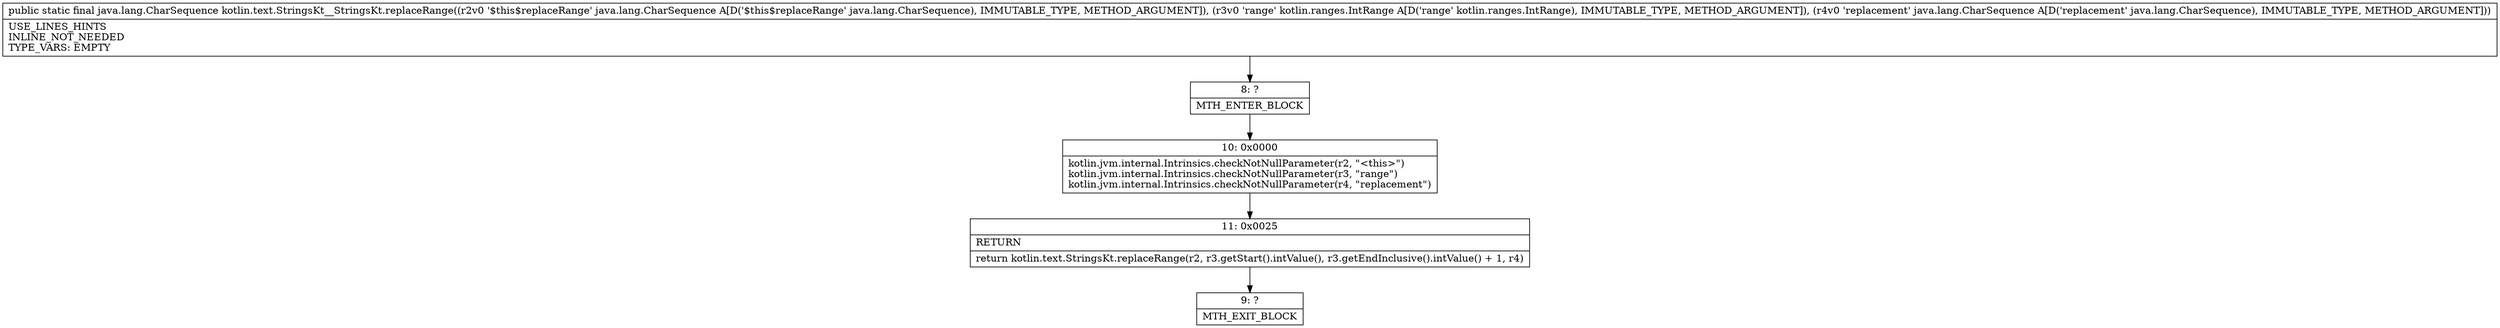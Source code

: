 digraph "CFG forkotlin.text.StringsKt__StringsKt.replaceRange(Ljava\/lang\/CharSequence;Lkotlin\/ranges\/IntRange;Ljava\/lang\/CharSequence;)Ljava\/lang\/CharSequence;" {
Node_8 [shape=record,label="{8\:\ ?|MTH_ENTER_BLOCK\l}"];
Node_10 [shape=record,label="{10\:\ 0x0000|kotlin.jvm.internal.Intrinsics.checkNotNullParameter(r2, \"\<this\>\")\lkotlin.jvm.internal.Intrinsics.checkNotNullParameter(r3, \"range\")\lkotlin.jvm.internal.Intrinsics.checkNotNullParameter(r4, \"replacement\")\l}"];
Node_11 [shape=record,label="{11\:\ 0x0025|RETURN\l|return kotlin.text.StringsKt.replaceRange(r2, r3.getStart().intValue(), r3.getEndInclusive().intValue() + 1, r4)\l}"];
Node_9 [shape=record,label="{9\:\ ?|MTH_EXIT_BLOCK\l}"];
MethodNode[shape=record,label="{public static final java.lang.CharSequence kotlin.text.StringsKt__StringsKt.replaceRange((r2v0 '$this$replaceRange' java.lang.CharSequence A[D('$this$replaceRange' java.lang.CharSequence), IMMUTABLE_TYPE, METHOD_ARGUMENT]), (r3v0 'range' kotlin.ranges.IntRange A[D('range' kotlin.ranges.IntRange), IMMUTABLE_TYPE, METHOD_ARGUMENT]), (r4v0 'replacement' java.lang.CharSequence A[D('replacement' java.lang.CharSequence), IMMUTABLE_TYPE, METHOD_ARGUMENT]))  | USE_LINES_HINTS\lINLINE_NOT_NEEDED\lTYPE_VARS: EMPTY\l}"];
MethodNode -> Node_8;Node_8 -> Node_10;
Node_10 -> Node_11;
Node_11 -> Node_9;
}

